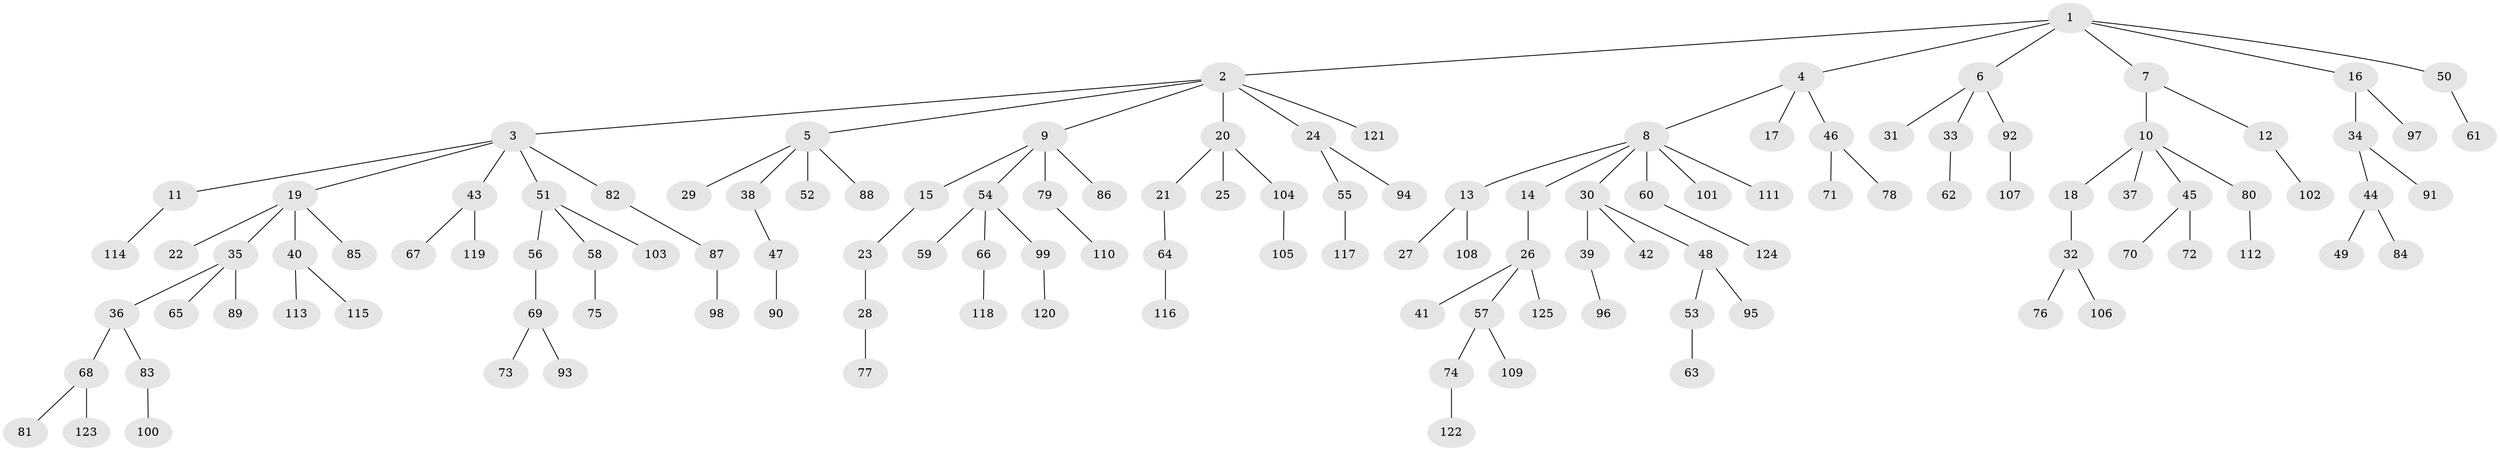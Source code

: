 // Generated by graph-tools (version 1.1) at 2025/02/03/09/25 03:02:31]
// undirected, 125 vertices, 124 edges
graph export_dot {
graph [start="1"]
  node [color=gray90,style=filled];
  1;
  2;
  3;
  4;
  5;
  6;
  7;
  8;
  9;
  10;
  11;
  12;
  13;
  14;
  15;
  16;
  17;
  18;
  19;
  20;
  21;
  22;
  23;
  24;
  25;
  26;
  27;
  28;
  29;
  30;
  31;
  32;
  33;
  34;
  35;
  36;
  37;
  38;
  39;
  40;
  41;
  42;
  43;
  44;
  45;
  46;
  47;
  48;
  49;
  50;
  51;
  52;
  53;
  54;
  55;
  56;
  57;
  58;
  59;
  60;
  61;
  62;
  63;
  64;
  65;
  66;
  67;
  68;
  69;
  70;
  71;
  72;
  73;
  74;
  75;
  76;
  77;
  78;
  79;
  80;
  81;
  82;
  83;
  84;
  85;
  86;
  87;
  88;
  89;
  90;
  91;
  92;
  93;
  94;
  95;
  96;
  97;
  98;
  99;
  100;
  101;
  102;
  103;
  104;
  105;
  106;
  107;
  108;
  109;
  110;
  111;
  112;
  113;
  114;
  115;
  116;
  117;
  118;
  119;
  120;
  121;
  122;
  123;
  124;
  125;
  1 -- 2;
  1 -- 4;
  1 -- 6;
  1 -- 7;
  1 -- 16;
  1 -- 50;
  2 -- 3;
  2 -- 5;
  2 -- 9;
  2 -- 20;
  2 -- 24;
  2 -- 121;
  3 -- 11;
  3 -- 19;
  3 -- 43;
  3 -- 51;
  3 -- 82;
  4 -- 8;
  4 -- 17;
  4 -- 46;
  5 -- 29;
  5 -- 38;
  5 -- 52;
  5 -- 88;
  6 -- 31;
  6 -- 33;
  6 -- 92;
  7 -- 10;
  7 -- 12;
  8 -- 13;
  8 -- 14;
  8 -- 30;
  8 -- 60;
  8 -- 101;
  8 -- 111;
  9 -- 15;
  9 -- 54;
  9 -- 79;
  9 -- 86;
  10 -- 18;
  10 -- 37;
  10 -- 45;
  10 -- 80;
  11 -- 114;
  12 -- 102;
  13 -- 27;
  13 -- 108;
  14 -- 26;
  15 -- 23;
  16 -- 34;
  16 -- 97;
  18 -- 32;
  19 -- 22;
  19 -- 35;
  19 -- 40;
  19 -- 85;
  20 -- 21;
  20 -- 25;
  20 -- 104;
  21 -- 64;
  23 -- 28;
  24 -- 55;
  24 -- 94;
  26 -- 41;
  26 -- 57;
  26 -- 125;
  28 -- 77;
  30 -- 39;
  30 -- 42;
  30 -- 48;
  32 -- 76;
  32 -- 106;
  33 -- 62;
  34 -- 44;
  34 -- 91;
  35 -- 36;
  35 -- 65;
  35 -- 89;
  36 -- 68;
  36 -- 83;
  38 -- 47;
  39 -- 96;
  40 -- 113;
  40 -- 115;
  43 -- 67;
  43 -- 119;
  44 -- 49;
  44 -- 84;
  45 -- 70;
  45 -- 72;
  46 -- 71;
  46 -- 78;
  47 -- 90;
  48 -- 53;
  48 -- 95;
  50 -- 61;
  51 -- 56;
  51 -- 58;
  51 -- 103;
  53 -- 63;
  54 -- 59;
  54 -- 66;
  54 -- 99;
  55 -- 117;
  56 -- 69;
  57 -- 74;
  57 -- 109;
  58 -- 75;
  60 -- 124;
  64 -- 116;
  66 -- 118;
  68 -- 81;
  68 -- 123;
  69 -- 73;
  69 -- 93;
  74 -- 122;
  79 -- 110;
  80 -- 112;
  82 -- 87;
  83 -- 100;
  87 -- 98;
  92 -- 107;
  99 -- 120;
  104 -- 105;
}
